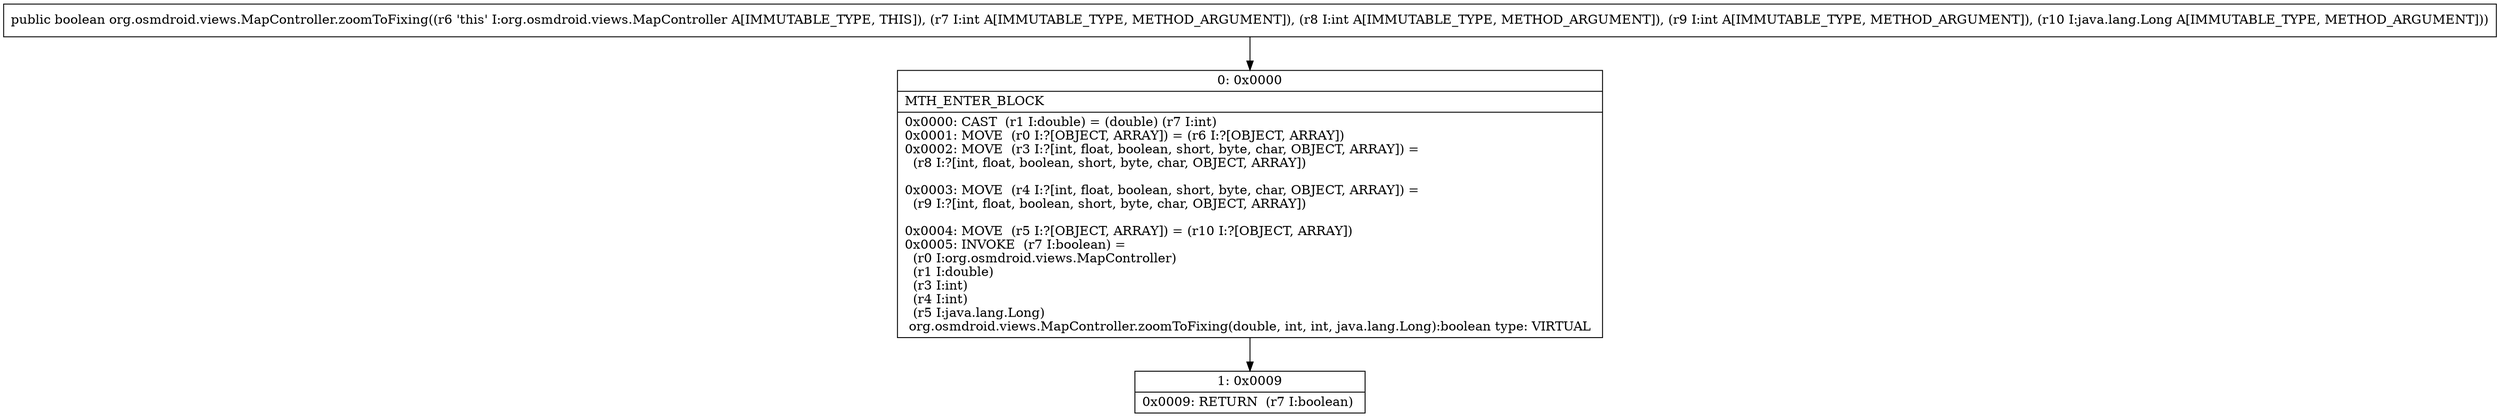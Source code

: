 digraph "CFG fororg.osmdroid.views.MapController.zoomToFixing(IIILjava\/lang\/Long;)Z" {
Node_0 [shape=record,label="{0\:\ 0x0000|MTH_ENTER_BLOCK\l|0x0000: CAST  (r1 I:double) = (double) (r7 I:int) \l0x0001: MOVE  (r0 I:?[OBJECT, ARRAY]) = (r6 I:?[OBJECT, ARRAY]) \l0x0002: MOVE  (r3 I:?[int, float, boolean, short, byte, char, OBJECT, ARRAY]) = \l  (r8 I:?[int, float, boolean, short, byte, char, OBJECT, ARRAY])\l \l0x0003: MOVE  (r4 I:?[int, float, boolean, short, byte, char, OBJECT, ARRAY]) = \l  (r9 I:?[int, float, boolean, short, byte, char, OBJECT, ARRAY])\l \l0x0004: MOVE  (r5 I:?[OBJECT, ARRAY]) = (r10 I:?[OBJECT, ARRAY]) \l0x0005: INVOKE  (r7 I:boolean) = \l  (r0 I:org.osmdroid.views.MapController)\l  (r1 I:double)\l  (r3 I:int)\l  (r4 I:int)\l  (r5 I:java.lang.Long)\l org.osmdroid.views.MapController.zoomToFixing(double, int, int, java.lang.Long):boolean type: VIRTUAL \l}"];
Node_1 [shape=record,label="{1\:\ 0x0009|0x0009: RETURN  (r7 I:boolean) \l}"];
MethodNode[shape=record,label="{public boolean org.osmdroid.views.MapController.zoomToFixing((r6 'this' I:org.osmdroid.views.MapController A[IMMUTABLE_TYPE, THIS]), (r7 I:int A[IMMUTABLE_TYPE, METHOD_ARGUMENT]), (r8 I:int A[IMMUTABLE_TYPE, METHOD_ARGUMENT]), (r9 I:int A[IMMUTABLE_TYPE, METHOD_ARGUMENT]), (r10 I:java.lang.Long A[IMMUTABLE_TYPE, METHOD_ARGUMENT])) }"];
MethodNode -> Node_0;
Node_0 -> Node_1;
}

